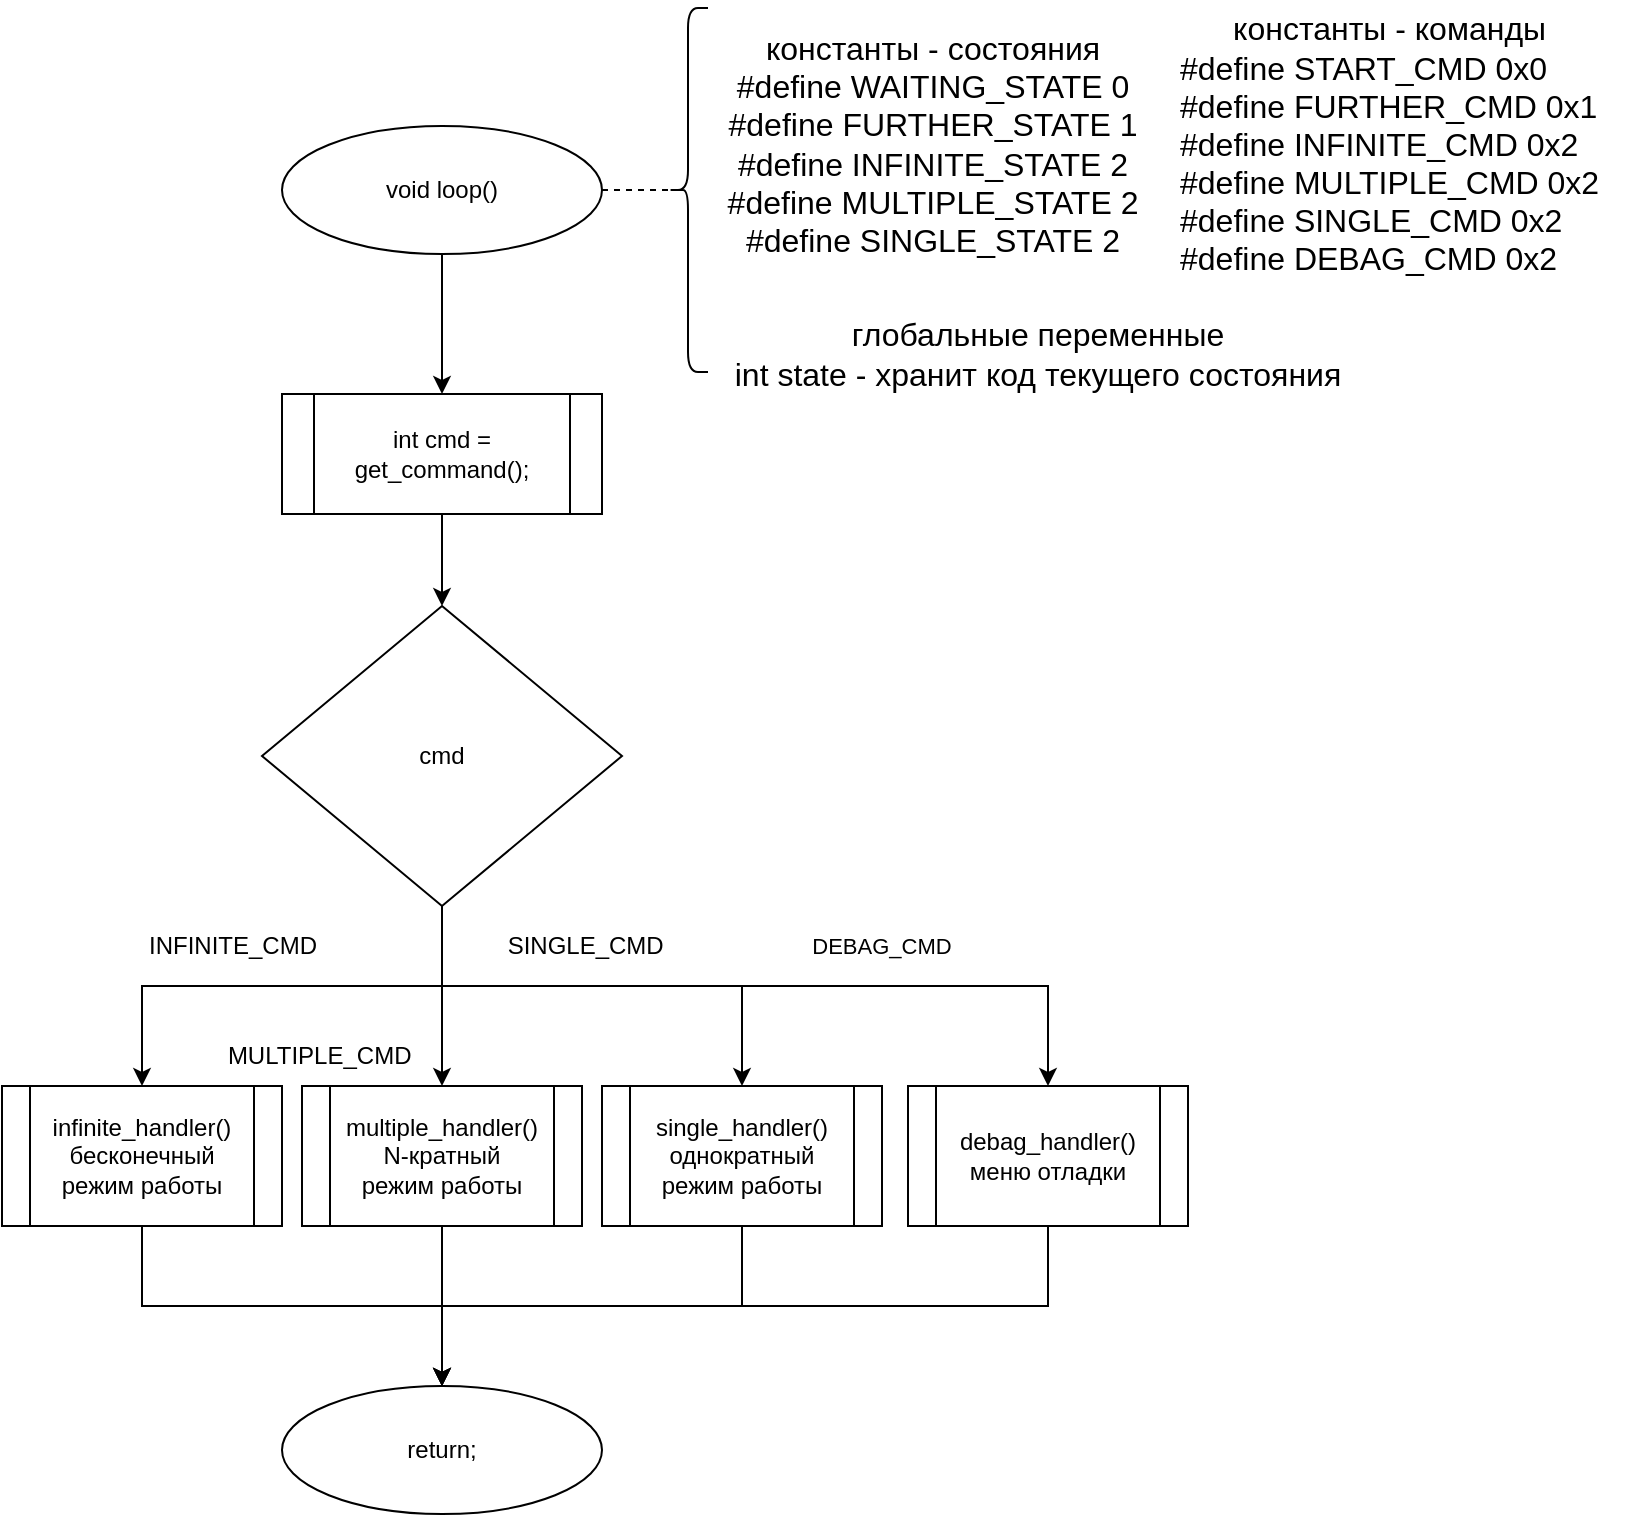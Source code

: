 <mxfile version="20.8.20" type="google" pages="6"><diagram name="Страница 1" id="8isulAajzsgRfhjaXLkQ"><mxGraphModel grid="1" page="1" gridSize="10" guides="1" tooltips="1" connect="1" arrows="1" fold="1" pageScale="1" pageWidth="827" pageHeight="1169" math="0" shadow="0"><root><mxCell id="0"/><mxCell id="1" parent="0"/><mxCell id="QqvCAMQoo5cCbaEA759f-2" style="edgeStyle=orthogonalEdgeStyle;rounded=0;orthogonalLoop=1;jettySize=auto;html=1;entryX=0.5;entryY=0;entryDx=0;entryDy=0;" edge="1" parent="1" source="QqvCAMQoo5cCbaEA759f-5" target="QqvCAMQoo5cCbaEA759f-6"><mxGeometry relative="1" as="geometry"/></mxCell><mxCell id="QqvCAMQoo5cCbaEA759f-3" style="edgeStyle=orthogonalEdgeStyle;rounded=0;orthogonalLoop=1;jettySize=auto;html=1;entryX=0.5;entryY=0;entryDx=0;entryDy=0;" edge="1" parent="1" source="QqvCAMQoo5cCbaEA759f-5" target="QqvCAMQoo5cCbaEA759f-9"><mxGeometry relative="1" as="geometry"><Array as="points"><mxPoint x="1047" y="680"/><mxPoint x="897" y="680"/></Array></mxGeometry></mxCell><mxCell id="QqvCAMQoo5cCbaEA759f-4" style="edgeStyle=orthogonalEdgeStyle;rounded=0;orthogonalLoop=1;jettySize=auto;html=1;" edge="1" parent="1" source="QqvCAMQoo5cCbaEA759f-5" target="QqvCAMQoo5cCbaEA759f-10"><mxGeometry relative="1" as="geometry"><Array as="points"><mxPoint x="1047" y="680"/><mxPoint x="1197" y="680"/></Array></mxGeometry></mxCell><mxCell id="REuqz2lIPL6yPvBJJCjD-1" style="edgeStyle=orthogonalEdgeStyle;rounded=0;orthogonalLoop=1;jettySize=auto;html=1;entryX=0.5;entryY=0;entryDx=0;entryDy=0;" edge="1" parent="1" source="QqvCAMQoo5cCbaEA759f-5" target="OtmqtYGwoYrecaecdory-1"><mxGeometry relative="1" as="geometry"><Array as="points"><mxPoint x="1047" y="680"/><mxPoint x="1350" y="680"/></Array></mxGeometry></mxCell><mxCell id="REuqz2lIPL6yPvBJJCjD-2" value="DEBAG_CMD&amp;nbsp;" style="edgeLabel;html=1;align=center;verticalAlign=middle;resizable=0;points=[];" connectable="0" vertex="1" parent="REuqz2lIPL6yPvBJJCjD-1"><mxGeometry x="0.325" y="2" relative="1" as="geometry"><mxPoint y="-18" as="offset"/></mxGeometry></mxCell><mxCell id="QqvCAMQoo5cCbaEA759f-5" value="cmd" style="rhombus;whiteSpace=wrap;html=1;" vertex="1" parent="1"><mxGeometry x="957" y="490" width="180" height="150" as="geometry"/></mxCell><mxCell id="ET4OYMA-4YTeKB9IpHL_-2" style="edgeStyle=orthogonalEdgeStyle;rounded=0;orthogonalLoop=1;jettySize=auto;html=1;fontSize=12;" edge="1" parent="1" source="QqvCAMQoo5cCbaEA759f-6" target="ET4OYMA-4YTeKB9IpHL_-1"><mxGeometry relative="1" as="geometry"/></mxCell><mxCell id="QqvCAMQoo5cCbaEA759f-6" value="multiple_handler()&lt;br&gt;N-кратный &lt;br&gt;режим работы" style="shape=process;whiteSpace=wrap;html=1;backgroundOutline=1;" vertex="1" parent="1"><mxGeometry x="977" y="730" width="140" height="70" as="geometry"/></mxCell><mxCell id="QqvCAMQoo5cCbaEA759f-7" style="edgeStyle=orthogonalEdgeStyle;rounded=0;orthogonalLoop=1;jettySize=auto;html=1;" edge="1" parent="1" source="QqvCAMQoo5cCbaEA759f-8" target="QqvCAMQoo5cCbaEA759f-5"><mxGeometry relative="1" as="geometry"/></mxCell><mxCell id="QqvCAMQoo5cCbaEA759f-8" value="int cmd = get_command();" style="shape=process;whiteSpace=wrap;html=1;backgroundOutline=1;" vertex="1" parent="1"><mxGeometry x="967" y="384" width="160" height="60" as="geometry"/></mxCell><mxCell id="ET4OYMA-4YTeKB9IpHL_-3" style="edgeStyle=orthogonalEdgeStyle;rounded=0;orthogonalLoop=1;jettySize=auto;html=1;fontSize=12;" edge="1" parent="1" source="QqvCAMQoo5cCbaEA759f-9" target="ET4OYMA-4YTeKB9IpHL_-1"><mxGeometry relative="1" as="geometry"/></mxCell><mxCell id="QqvCAMQoo5cCbaEA759f-9" value="infinite_handler()&lt;br&gt;бесконечный режим работы" style="shape=process;whiteSpace=wrap;html=1;backgroundOutline=1;" vertex="1" parent="1"><mxGeometry x="827" y="730" width="140" height="70" as="geometry"/></mxCell><mxCell id="ET4OYMA-4YTeKB9IpHL_-4" style="edgeStyle=orthogonalEdgeStyle;rounded=0;orthogonalLoop=1;jettySize=auto;html=1;fontSize=12;" edge="1" parent="1" source="QqvCAMQoo5cCbaEA759f-10" target="ET4OYMA-4YTeKB9IpHL_-1"><mxGeometry relative="1" as="geometry"/></mxCell><mxCell id="QqvCAMQoo5cCbaEA759f-10" value="single_handler()&lt;br&gt;однократный режим работы" style="shape=process;whiteSpace=wrap;html=1;backgroundOutline=1;" vertex="1" parent="1"><mxGeometry x="1127" y="730" width="140" height="70" as="geometry"/></mxCell><mxCell id="QqvCAMQoo5cCbaEA759f-11" value="MULTIPLE_CMD&amp;nbsp;" style="text;html=1;align=center;verticalAlign=middle;resizable=0;points=[];autosize=1;strokeColor=none;fillColor=none;" vertex="1" parent="1"><mxGeometry x="927" y="700" width="120" height="30" as="geometry"/></mxCell><mxCell id="QqvCAMQoo5cCbaEA759f-12" value="INFINITE_CMD" style="text;html=1;align=center;verticalAlign=middle;resizable=0;points=[];autosize=1;strokeColor=none;fillColor=none;" vertex="1" parent="1"><mxGeometry x="887" y="645" width="110" height="30" as="geometry"/></mxCell><mxCell id="QqvCAMQoo5cCbaEA759f-13" value="SINGLE_CMD&amp;nbsp;" style="text;html=1;align=center;verticalAlign=middle;resizable=0;points=[];autosize=1;strokeColor=none;fillColor=none;" vertex="1" parent="1"><mxGeometry x="1070" y="645" width="100" height="30" as="geometry"/></mxCell><mxCell id="QqvCAMQoo5cCbaEA759f-14" value="void loop()" style="ellipse;whiteSpace=wrap;html=1;" vertex="1" parent="1"><mxGeometry x="967" y="250" width="160" height="64" as="geometry"/></mxCell><mxCell id="QqvCAMQoo5cCbaEA759f-17" style="edgeStyle=orthogonalEdgeStyle;rounded=0;orthogonalLoop=1;jettySize=auto;html=1;exitX=0.5;exitY=1;exitDx=0;exitDy=0;" edge="1" parent="1" source="QqvCAMQoo5cCbaEA759f-14" target="QqvCAMQoo5cCbaEA759f-8"><mxGeometry relative="1" as="geometry"><mxPoint x="1047" y="310" as="sourcePoint"/></mxGeometry></mxCell><mxCell id="7ThlqpJuWmxTkoDu000B-1" value="" style="shape=curlyBracket;whiteSpace=wrap;html=1;rounded=1;labelPosition=left;verticalLabelPosition=middle;align=right;verticalAlign=middle;" vertex="1" parent="1"><mxGeometry x="1160" y="191" width="20" height="182" as="geometry"/></mxCell><mxCell id="7ThlqpJuWmxTkoDu000B-3" value="&lt;span style=&quot;font-weight: normal;&quot;&gt;&lt;span style=&quot;background-color: initial;&quot;&gt;константы - состояния&lt;/span&gt;&lt;br&gt;&lt;span style=&quot;background-color: initial;&quot;&gt;#define WAITING_STATE 0&lt;/span&gt;&lt;br&gt;&lt;span style=&quot;background-color: initial;&quot;&gt;#define FURTHER_STATE 1&lt;/span&gt;&lt;/span&gt;&lt;br style=&quot;border-color: var(--border-color); font-weight: 400;&quot;&gt;&lt;span style=&quot;border-color: var(--border-color); font-weight: 400; background-color: initial;&quot;&gt;#define&amp;nbsp;&lt;/span&gt;&lt;span style=&quot;font-weight: 400;&quot;&gt;INFINITE_STATE 2&lt;/span&gt;&lt;br style=&quot;border-color: var(--border-color); font-weight: 400;&quot;&gt;&lt;span style=&quot;font-weight: 400;&quot;&gt;#define&amp;nbsp;MULTIPLE_STATE 2&lt;/span&gt;&lt;br style=&quot;border-color: var(--border-color); font-weight: 400;&quot;&gt;&lt;span style=&quot;font-weight: 400;&quot;&gt;#define SINGLE_STATE 2&lt;/span&gt;" style="text;strokeColor=none;fillColor=none;html=1;fontSize=16;fontStyle=1;verticalAlign=middle;align=center;" vertex="1" parent="1"><mxGeometry x="1177" y="187" width="230" height="144" as="geometry"/></mxCell><mxCell id="7ThlqpJuWmxTkoDu000B-5" value="&lt;div style=&quot;text-align: center;&quot;&gt;&lt;span style=&quot;background-color: initial; font-weight: normal;&quot;&gt;константы - команды&lt;/span&gt;&lt;/div&gt;&lt;span style=&quot;font-weight: normal;&quot;&gt;&lt;span style=&quot;background-color: initial;&quot;&gt;#define START_CMD 0x0&lt;/span&gt;&lt;br&gt;&lt;span style=&quot;background-color: initial;&quot;&gt;#define FURTHER_CMD 0x1&lt;/span&gt;&lt;br&gt;&lt;span style=&quot;background-color: initial;&quot;&gt;#define&amp;nbsp;&lt;/span&gt;INFINITE_CMD 0x2&lt;br&gt;#define&amp;nbsp;MULTIPLE_CMD 0x2&lt;br&gt;#define SINGLE_CMD 0x2&lt;br&gt;#define DEBAG_CMD 0x2&lt;br&gt;&lt;/span&gt;" style="text;strokeColor=none;fillColor=none;html=1;fontSize=16;fontStyle=1;verticalAlign=middle;align=left;" vertex="1" parent="1"><mxGeometry x="1414" y="187" width="230" height="144" as="geometry"/></mxCell><mxCell id="hmzoy4HuMPDBf2YBEjc_-1" value="глобальные переменные&lt;br&gt;int state - хранит код текущего состояния" style="text;html=1;strokeColor=none;fillColor=none;align=center;verticalAlign=middle;whiteSpace=wrap;rounded=0;fontSize=16;" vertex="1" parent="1"><mxGeometry x="1190" y="344" width="310" height="40" as="geometry"/></mxCell><mxCell id="sQMJvMIFPqVoBVV5BKox-1" value="" style="endArrow=none;dashed=1;html=1;rounded=0;fontSize=16;exitX=1;exitY=0.5;exitDx=0;exitDy=0;entryX=0.1;entryY=0.5;entryDx=0;entryDy=0;entryPerimeter=0;" edge="1" parent="1" source="QqvCAMQoo5cCbaEA759f-14" target="7ThlqpJuWmxTkoDu000B-1"><mxGeometry width="50" height="50" relative="1" as="geometry"><mxPoint x="1050" y="150" as="sourcePoint"/><mxPoint x="1100" y="100" as="targetPoint"/></mxGeometry></mxCell><mxCell id="ET4OYMA-4YTeKB9IpHL_-1" value="return;" style="ellipse;whiteSpace=wrap;html=1;" vertex="1" parent="1"><mxGeometry x="967" y="880" width="160" height="64" as="geometry"/></mxCell><mxCell id="REuqz2lIPL6yPvBJJCjD-3" style="edgeStyle=orthogonalEdgeStyle;rounded=0;orthogonalLoop=1;jettySize=auto;html=1;entryX=0.5;entryY=0;entryDx=0;entryDy=0;" edge="1" parent="1" source="OtmqtYGwoYrecaecdory-1" target="ET4OYMA-4YTeKB9IpHL_-1"><mxGeometry relative="1" as="geometry"><Array as="points"><mxPoint x="1350" y="840"/><mxPoint x="1047" y="840"/></Array></mxGeometry></mxCell><mxCell id="OtmqtYGwoYrecaecdory-1" value="debag_handler()&lt;br&gt;меню отладки" style="shape=process;whiteSpace=wrap;html=1;backgroundOutline=1;" vertex="1" parent="1"><mxGeometry x="1280" y="730" width="140" height="70" as="geometry"/></mxCell></root></mxGraphModel></diagram><diagram id="gR7uV4pFUzSYoCNhB4_G" name="Страница 2"><mxGraphModel grid="1" page="1" gridSize="10" guides="1" tooltips="1" connect="1" arrows="1" fold="1" pageScale="1" pageWidth="827" pageHeight="1169" math="0" shadow="0"><root><mxCell id="0"/><mxCell id="1" parent="0"/><mxCell id="f41q4fcxjipS9cmeY9hW-17" style="edgeStyle=orthogonalEdgeStyle;rounded=0;orthogonalLoop=1;jettySize=auto;html=1;entryX=0.5;entryY=0;entryDx=0;entryDy=0;" edge="1" parent="1" source="zswveXUJzHhgfDQZYmHL-4" target="hsTTRpVBsDe6dM2yImfM-1"><mxGeometry relative="1" as="geometry"><mxPoint x="970" y="-780" as="targetPoint"/></mxGeometry></mxCell><mxCell id="zswveXUJzHhgfDQZYmHL-4" value="single_handler()" style="ellipse;whiteSpace=wrap;html=1;fontSize=16;" vertex="1" parent="1"><mxGeometry x="910" y="-886" width="140" height="70" as="geometry"/></mxCell><mxCell id="0p40NkmzGrNLvT4mB2Gi-1" value="return;" style="ellipse;whiteSpace=wrap;html=1;" vertex="1" parent="1"><mxGeometry x="910" y="-670" width="140" height="70" as="geometry"/></mxCell><mxCell id="hsTTRpVBsDe6dM2yImfM-2" style="edgeStyle=orthogonalEdgeStyle;rounded=0;orthogonalLoop=1;jettySize=auto;html=1;entryX=0.5;entryY=0;entryDx=0;entryDy=0;" edge="1" parent="1" source="hsTTRpVBsDe6dM2yImfM-1" target="0p40NkmzGrNLvT4mB2Gi-1"><mxGeometry relative="1" as="geometry"/></mxCell><mxCell id="hsTTRpVBsDe6dM2yImfM-1" value="cycle_generation()&lt;br&gt;цикл" style="shape=process;whiteSpace=wrap;html=1;backgroundOutline=1;" vertex="1" parent="1"><mxGeometry x="910" y="-780" width="140" height="70" as="geometry"/></mxCell></root></mxGraphModel></diagram><diagram id="dqwEvt_32Mmum6q6EXPk" name="Страница 3"><mxGraphModel grid="1" page="1" gridSize="10" guides="1" tooltips="1" connect="1" arrows="1" fold="1" pageScale="1" pageWidth="827" pageHeight="1169" math="0" shadow="0"><root><mxCell id="0"/><mxCell id="1" parent="0"/><mxCell id="l6y_2lPOythpbKC-oO8F-3" value="&lt;font style=&quot;font-size: 13px;&quot;&gt;void&amp;nbsp;infinite_handler(cmd)&lt;br&gt;&lt;/font&gt;" style="ellipse;whiteSpace=wrap;html=1;fontSize=16;" vertex="1" parent="1"><mxGeometry x="1188" y="-850" width="260" height="150" as="geometry"/></mxCell><mxCell id="l6y_2lPOythpbKC-oO8F-19" value="глобальные переменные&lt;br&gt;int count" style="text;html=1;strokeColor=none;fillColor=none;align=center;verticalAlign=middle;whiteSpace=wrap;rounded=0;fontSize=16;" vertex="1" parent="1"><mxGeometry x="1315" y="-960" width="320" height="60" as="geometry"/></mxCell><mxCell id="l6y_2lPOythpbKC-oO8F-22" style="edgeStyle=orthogonalEdgeStyle;rounded=0;orthogonalLoop=1;jettySize=auto;html=1;fontSize=13;exitX=0.5;exitY=1;exitDx=0;exitDy=0;entryX=0.5;entryY=0;entryDx=0;entryDy=0;" edge="1" parent="1" source="l6y_2lPOythpbKC-oO8F-3" target="l6y_2lPOythpbKC-oO8F-23"><mxGeometry relative="1" as="geometry"><mxPoint x="1228.63" y="-738" as="sourcePoint"/><Array as="points"/><mxPoint x="1318" y="-660" as="targetPoint"/></mxGeometry></mxCell><mxCell id="l6y_2lPOythpbKC-oO8F-30" style="edgeStyle=orthogonalEdgeStyle;rounded=0;orthogonalLoop=1;jettySize=auto;html=1;fontSize=13;entryX=1;entryY=0.5;entryDx=0;entryDy=0;" edge="1" parent="1" source="l6y_2lPOythpbKC-oO8F-23" target="5NijlJIoWSAv_lVvp3mm-13"><mxGeometry relative="1" as="geometry"><mxPoint x="1515" y="-340" as="targetPoint"/><Array as="points"><mxPoint x="1565" y="-540"/><mxPoint x="1565" y="-310"/></Array></mxGeometry></mxCell><mxCell id="5NijlJIoWSAv_lVvp3mm-19" value="&lt;font style=&quot;font-size: 14px;&quot;&gt;TRUE&lt;/font&gt;" style="edgeLabel;html=1;align=center;verticalAlign=middle;resizable=0;points=[];fontSize=10;" connectable="0" vertex="1" parent="l6y_2lPOythpbKC-oO8F-30"><mxGeometry x="-0.854" y="-1" relative="1" as="geometry"><mxPoint x="18" y="-11" as="offset"/></mxGeometry></mxCell><mxCell id="5NijlJIoWSAv_lVvp3mm-21" style="edgeStyle=orthogonalEdgeStyle;rounded=0;orthogonalLoop=1;jettySize=auto;html=1;entryX=0.5;entryY=0;entryDx=0;entryDy=0;fontSize=14;" edge="1" parent="1" source="l6y_2lPOythpbKC-oO8F-23"><mxGeometry relative="1" as="geometry"><mxPoint x="1130" y="-500" as="targetPoint"/><Array as="points"><mxPoint x="1130" y="-540"/></Array></mxGeometry></mxCell><mxCell id="l6y_2lPOythpbKC-oO8F-23" value="cmd == STOP_COMMAND" style="rhombus;whiteSpace=wrap;html=1;fontSize=13;" vertex="1" parent="1"><mxGeometry x="1218" y="-580" width="200" height="80" as="geometry"/></mxCell><mxCell id="5NijlJIoWSAv_lVvp3mm-2" value="cycle();" style="shape=process;whiteSpace=wrap;html=1;backgroundOutline=1;" vertex="1" parent="1"><mxGeometry x="1068" y="-500" width="120" height="60" as="geometry"/></mxCell><mxCell id="5NijlJIoWSAv_lVvp3mm-4" value="&lt;span style=&quot;color: rgb(0, 0, 0); font-family: Helvetica; font-size: 12px; font-style: normal; font-variant-ligatures: normal; font-variant-caps: normal; font-weight: 400; letter-spacing: normal; orphans: 2; text-align: center; text-indent: 0px; text-transform: none; widows: 2; word-spacing: 0px; -webkit-text-stroke-width: 0px; background-color: rgb(251, 251, 251); text-decoration-thickness: initial; text-decoration-style: initial; text-decoration-color: initial; float: none; display: inline !important;&quot;&gt;STOP_COMMAND&amp;nbsp;&lt;/span&gt;" style="text;whiteSpace=wrap;html=1;" vertex="1" parent="1"><mxGeometry x="1385" y="-1020" width="180" height="40" as="geometry"/></mxCell><mxCell id="5NijlJIoWSAv_lVvp3mm-7" value="return;" style="ellipse;whiteSpace=wrap;html=1;" vertex="1" parent="1"><mxGeometry x="1230.5" y="-100" width="120" height="60" as="geometry"/></mxCell><mxCell id="5NijlJIoWSAv_lVvp3mm-9" style="edgeStyle=orthogonalEdgeStyle;rounded=0;orthogonalLoop=1;jettySize=auto;html=1;entryX=0;entryY=0.5;entryDx=0;entryDy=0;exitX=0.5;exitY=1;exitDx=0;exitDy=0;" edge="1" parent="1" source="5NijlJIoWSAv_lVvp3mm-2" target="5NijlJIoWSAv_lVvp3mm-13"><mxGeometry relative="1" as="geometry"><mxPoint x="799" y="-408.0" as="sourcePoint"/><mxPoint x="900" y="-390" as="targetPoint"/><Array as="points"><mxPoint x="1128" y="-310"/></Array></mxGeometry></mxCell><mxCell id="5NijlJIoWSAv_lVvp3mm-24" style="edgeStyle=orthogonalEdgeStyle;rounded=0;orthogonalLoop=1;jettySize=auto;html=1;fontSize=14;" edge="1" parent="1" source="5NijlJIoWSAv_lVvp3mm-13" target="5NijlJIoWSAv_lVvp3mm-15"><mxGeometry relative="1" as="geometry"/></mxCell><mxCell id="5NijlJIoWSAv_lVvp3mm-13" value="state =&amp;nbsp;WAITING_STATE" style="rounded=0;whiteSpace=wrap;html=1;" vertex="1" parent="1"><mxGeometry x="1203" y="-340" width="175" height="60" as="geometry"/></mxCell><mxCell id="5NijlJIoWSAv_lVvp3mm-25" style="edgeStyle=orthogonalEdgeStyle;rounded=0;orthogonalLoop=1;jettySize=auto;html=1;fontSize=14;" edge="1" parent="1" source="5NijlJIoWSAv_lVvp3mm-15" target="5NijlJIoWSAv_lVvp3mm-7"><mxGeometry relative="1" as="geometry"/></mxCell><mxCell id="5NijlJIoWSAv_lVvp3mm-15" value="start();" style="shape=process;whiteSpace=wrap;html=1;backgroundOutline=1;" vertex="1" parent="1"><mxGeometry x="1230.5" y="-220" width="120" height="60" as="geometry"/></mxCell><mxCell id="5NijlJIoWSAv_lVvp3mm-23" value="WAITING_STATE" style="text;html=1;align=center;verticalAlign=middle;resizable=0;points=[];autosize=1;strokeColor=none;fillColor=none;fontSize=14;" vertex="1" parent="1"><mxGeometry x="1375" y="-990" width="130" height="30" as="geometry"/></mxCell></root></mxGraphModel></diagram><diagram id="YvLD4aHcLFjdkta_-riz" name="Страница 4"><mxGraphModel grid="1" page="1" gridSize="10" guides="1" tooltips="1" connect="1" arrows="1" fold="1" pageScale="1" pageWidth="827" pageHeight="1169" math="0" shadow="0"><root><mxCell id="0"/><mxCell id="1" parent="0"/><mxCell id="bqzeMA2KPA7fXFjIzLZg-1" value="&lt;font style=&quot;font-size: 13px;&quot;&gt;void multiple_handler(int&amp;nbsp;cmd, int count)&lt;br&gt;&lt;/font&gt;" style="ellipse;whiteSpace=wrap;html=1;fontSize=16;" vertex="1" parent="1"><mxGeometry x="1188" y="-850" width="260" height="150" as="geometry"/></mxCell><mxCell id="bqzeMA2KPA7fXFjIzLZg-3" style="edgeStyle=orthogonalEdgeStyle;rounded=0;orthogonalLoop=1;jettySize=auto;html=1;fontSize=13;exitX=0.5;exitY=1;exitDx=0;exitDy=0;entryX=0.5;entryY=0;entryDx=0;entryDy=0;" edge="1" parent="1" source="bqzeMA2KPA7fXFjIzLZg-1" target="bqzeMA2KPA7fXFjIzLZg-10"><mxGeometry relative="1" as="geometry"><mxPoint x="1228.63" y="-738" as="sourcePoint"/><Array as="points"/><mxPoint x="1318" y="-660" as="targetPoint"/></mxGeometry></mxCell><mxCell id="bqzeMA2KPA7fXFjIzLZg-4" style="edgeStyle=orthogonalEdgeStyle;rounded=0;orthogonalLoop=1;jettySize=auto;html=1;fontSize=13;entryX=1;entryY=0.5;entryDx=0;entryDy=0;" edge="1" parent="1" source="bqzeMA2KPA7fXFjIzLZg-7" target="bqzeMA2KPA7fXFjIzLZg-16"><mxGeometry relative="1" as="geometry"><mxPoint x="1515" y="-340" as="targetPoint"/><Array as="points"><mxPoint x="1565" y="-540"/><mxPoint x="1565" y="-310"/></Array></mxGeometry></mxCell><mxCell id="bqzeMA2KPA7fXFjIzLZg-5" value="&lt;font style=&quot;font-size: 14px;&quot;&gt;TRUE&lt;/font&gt;" style="edgeLabel;html=1;align=center;verticalAlign=middle;resizable=0;points=[];fontSize=10;" connectable="0" vertex="1" parent="bqzeMA2KPA7fXFjIzLZg-4"><mxGeometry x="-0.854" y="-1" relative="1" as="geometry"><mxPoint x="18" y="-11" as="offset"/></mxGeometry></mxCell><mxCell id="bqzeMA2KPA7fXFjIzLZg-6" style="edgeStyle=orthogonalEdgeStyle;rounded=0;orthogonalLoop=1;jettySize=auto;html=1;entryX=0.5;entryY=0;entryDx=0;entryDy=0;fontSize=14;" edge="1" parent="1" source="bqzeMA2KPA7fXFjIzLZg-7" target="bqzeMA2KPA7fXFjIzLZg-22"><mxGeometry relative="1" as="geometry"><Array as="points"><mxPoint x="1130" y="-540"/></Array></mxGeometry></mxCell><mxCell id="8g95OUGXVD5P5zUWraui-4" value="FALSE" style="edgeLabel;html=1;align=center;verticalAlign=middle;resizable=0;points=[];fontSize=14;" connectable="0" vertex="1" parent="bqzeMA2KPA7fXFjIzLZg-6"><mxGeometry x="-0.482" relative="1" as="geometry"><mxPoint x="-13" y="-10" as="offset"/></mxGeometry></mxCell><mxCell id="bqzeMA2KPA7fXFjIzLZg-7" value="cmd == STOP_COMMAND" style="rhombus;whiteSpace=wrap;html=1;fontSize=13;" vertex="1" parent="1"><mxGeometry x="1218" y="-584" width="200" height="80" as="geometry"/></mxCell><mxCell id="bqzeMA2KPA7fXFjIzLZg-8" value="cycle();" style="shape=process;whiteSpace=wrap;html=1;backgroundOutline=1;" vertex="1" parent="1"><mxGeometry x="840" y="-490" width="120" height="60" as="geometry"/></mxCell><mxCell id="bqzeMA2KPA7fXFjIzLZg-9" style="edgeStyle=orthogonalEdgeStyle;rounded=0;orthogonalLoop=1;jettySize=auto;html=1;entryX=0.5;entryY=0;entryDx=0;entryDy=0;fontSize=10;" edge="1" parent="1" source="bqzeMA2KPA7fXFjIzLZg-10" target="bqzeMA2KPA7fXFjIzLZg-7"><mxGeometry relative="1" as="geometry"/></mxCell><mxCell id="bqzeMA2KPA7fXFjIzLZg-10" value="int&amp;nbsp;scor" style="rounded=0;whiteSpace=wrap;html=1;fontSize=10;" vertex="1" parent="1"><mxGeometry x="1258" y="-660" width="120" height="40" as="geometry"/></mxCell><mxCell id="bqzeMA2KPA7fXFjIzLZg-11" value="&lt;span style=&quot;color: rgb(0, 0, 0); font-family: Helvetica; font-size: 12px; font-style: normal; font-variant-ligatures: normal; font-variant-caps: normal; font-weight: 400; letter-spacing: normal; orphans: 2; text-align: center; text-indent: 0px; text-transform: none; widows: 2; word-spacing: 0px; -webkit-text-stroke-width: 0px; background-color: rgb(251, 251, 251); text-decoration-thickness: initial; text-decoration-style: initial; text-decoration-color: initial; float: none; display: inline !important;&quot;&gt;STOP_COMMAND&amp;nbsp;&lt;/span&gt;" style="text;whiteSpace=wrap;html=1;" vertex="1" parent="1"><mxGeometry x="1385" y="-1020" width="180" height="40" as="geometry"/></mxCell><mxCell id="bqzeMA2KPA7fXFjIzLZg-12" style="edgeStyle=orthogonalEdgeStyle;rounded=0;orthogonalLoop=1;jettySize=auto;html=1;entryX=1;entryY=0.5;entryDx=0;entryDy=0;exitX=0;exitY=0.5;exitDx=0;exitDy=0;" edge="1" parent="1" target="bqzeMA2KPA7fXFjIzLZg-8"><mxGeometry relative="1" as="geometry"><mxPoint x="1039" y="-460" as="sourcePoint"/><mxPoint x="859" y="-438.0" as="targetPoint"/></mxGeometry></mxCell><mxCell id="8g95OUGXVD5P5zUWraui-6" value="FALSE" style="edgeLabel;html=1;align=center;verticalAlign=middle;resizable=0;points=[];fontSize=14;" connectable="0" vertex="1" parent="bqzeMA2KPA7fXFjIzLZg-12"><mxGeometry x="-0.247" relative="1" as="geometry"><mxPoint x="-9" y="-10" as="offset"/></mxGeometry></mxCell><mxCell id="bqzeMA2KPA7fXFjIzLZg-13" value="return;" style="ellipse;whiteSpace=wrap;html=1;" vertex="1" parent="1"><mxGeometry x="1230.5" y="-100" width="120" height="60" as="geometry"/></mxCell><mxCell id="bqzeMA2KPA7fXFjIzLZg-14" style="edgeStyle=orthogonalEdgeStyle;rounded=0;orthogonalLoop=1;jettySize=auto;html=1;entryX=0.5;entryY=0;entryDx=0;entryDy=0;exitX=0.5;exitY=1;exitDx=0;exitDy=0;" edge="1" parent="1" source="bqzeMA2KPA7fXFjIzLZg-8" target="bqzeMA2KPA7fXFjIzLZg-18"><mxGeometry relative="1" as="geometry"><mxPoint x="799" y="-408.0" as="sourcePoint"/></mxGeometry></mxCell><mxCell id="bqzeMA2KPA7fXFjIzLZg-15" style="edgeStyle=orthogonalEdgeStyle;rounded=0;orthogonalLoop=1;jettySize=auto;html=1;fontSize=14;" edge="1" parent="1" source="bqzeMA2KPA7fXFjIzLZg-16" target="bqzeMA2KPA7fXFjIzLZg-20"><mxGeometry relative="1" as="geometry"/></mxCell><mxCell id="bqzeMA2KPA7fXFjIzLZg-16" value="state =&amp;nbsp;WAITING_STATE" style="rounded=0;whiteSpace=wrap;html=1;" vertex="1" parent="1"><mxGeometry x="1203" y="-340" width="175" height="60" as="geometry"/></mxCell><mxCell id="bqzeMA2KPA7fXFjIzLZg-17" style="edgeStyle=orthogonalEdgeStyle;rounded=0;orthogonalLoop=1;jettySize=auto;html=1;entryX=0;entryY=0.5;entryDx=0;entryDy=0;fontSize=14;" edge="1" parent="1" source="bqzeMA2KPA7fXFjIzLZg-18" target="bqzeMA2KPA7fXFjIzLZg-16"><mxGeometry relative="1" as="geometry"><Array as="points"><mxPoint x="900" y="-310"/></Array></mxGeometry></mxCell><mxCell id="bqzeMA2KPA7fXFjIzLZg-18" value="scor += 1;" style="rounded=0;whiteSpace=wrap;html=1;" vertex="1" parent="1"><mxGeometry x="840" y="-390" width="120" height="60" as="geometry"/></mxCell><mxCell id="bqzeMA2KPA7fXFjIzLZg-19" style="edgeStyle=orthogonalEdgeStyle;rounded=0;orthogonalLoop=1;jettySize=auto;html=1;fontSize=14;" edge="1" parent="1" source="bqzeMA2KPA7fXFjIzLZg-20" target="bqzeMA2KPA7fXFjIzLZg-13"><mxGeometry relative="1" as="geometry"/></mxCell><mxCell id="bqzeMA2KPA7fXFjIzLZg-20" value="start();" style="shape=process;whiteSpace=wrap;html=1;backgroundOutline=1;" vertex="1" parent="1"><mxGeometry x="1230.5" y="-220" width="120" height="60" as="geometry"/></mxCell><mxCell id="bqzeMA2KPA7fXFjIzLZg-21" style="edgeStyle=orthogonalEdgeStyle;rounded=0;orthogonalLoop=1;jettySize=auto;html=1;fontSize=14;" edge="1" parent="1" source="bqzeMA2KPA7fXFjIzLZg-22"><mxGeometry relative="1" as="geometry"><mxPoint x="1285" y="-340" as="targetPoint"/></mxGeometry></mxCell><mxCell id="bqzeMA2KPA7fXFjIzLZg-22" value="scor &amp;gt;= count" style="rhombus;whiteSpace=wrap;html=1;fontSize=13;" vertex="1" parent="1"><mxGeometry x="1030" y="-500" width="200" height="80" as="geometry"/></mxCell><mxCell id="bqzeMA2KPA7fXFjIzLZg-23" value="WAITING_STATE" style="text;html=1;align=center;verticalAlign=middle;resizable=0;points=[];autosize=1;strokeColor=none;fillColor=none;fontSize=14;" vertex="1" parent="1"><mxGeometry x="1375" y="-990" width="130" height="30" as="geometry"/></mxCell><mxCell id="8g95OUGXVD5P5zUWraui-1" value="&lt;font style=&quot;font-size: 14px;&quot;&gt;TRUE&lt;/font&gt;" style="edgeLabel;html=1;align=center;verticalAlign=middle;resizable=0;points=[];fontSize=10;" connectable="0" vertex="1" parent="1"><mxGeometry x="1258.003" y="-470" as="geometry"/></mxCell></root></mxGraphModel></diagram><diagram id="Mh5HIJnhtzmyy_BZK15G" name="Страница 5"><mxGraphModel grid="1" page="1" gridSize="10" guides="1" tooltips="1" connect="1" arrows="1" fold="1" pageScale="1" pageWidth="827" pageHeight="1169" math="0" shadow="0"><root><mxCell id="0"/><mxCell id="1" parent="0"/><mxCell id="PVUnKywjik9zCkCM1H7v-1" style="edgeStyle=orthogonalEdgeStyle;rounded=0;orthogonalLoop=1;jettySize=auto;html=1;" edge="1" parent="1" target="PVUnKywjik9zCkCM1H7v-3"><mxGeometry relative="1" as="geometry"><mxPoint x="1000" y="-1096" as="sourcePoint"/></mxGeometry></mxCell><mxCell id="PVUnKywjik9zCkCM1H7v-2" style="edgeStyle=orthogonalEdgeStyle;rounded=0;orthogonalLoop=1;jettySize=auto;html=1;entryX=0.5;entryY=0;entryDx=0;entryDy=0;" edge="1" parent="1" source="PVUnKywjik9zCkCM1H7v-3"><mxGeometry relative="1" as="geometry"><mxPoint x="1000" y="-990" as="targetPoint"/></mxGeometry></mxCell><mxCell id="PVUnKywjik9zCkCM1H7v-3" value="start_dram()&lt;br&gt;барабан перемешивает кости" style="shape=process;whiteSpace=wrap;html=1;backgroundOutline=1;fontSize=12;" vertex="1" parent="1"><mxGeometry x="880" y="-1060" width="240" height="50" as="geometry"/></mxCell><mxCell id="PVUnKywjik9zCkCM1H7v-4" style="edgeStyle=orthogonalEdgeStyle;rounded=0;orthogonalLoop=1;jettySize=auto;html=1;entryX=0.5;entryY=0;entryDx=0;entryDy=0;" edge="1" parent="1" source="PVUnKywjik9zCkCM1H7v-5" target="ccvpeR8y0DIvbLpT882B-2"><mxGeometry relative="1" as="geometry"><mxPoint x="1000" y="-840" as="targetPoint"/></mxGeometry></mxCell><mxCell id="PVUnKywjik9zCkCM1H7v-5" value="unload_dram()&lt;br&gt;выгружает кубики из барабана" style="shape=process;whiteSpace=wrap;html=1;backgroundOutline=1;fontSize=12;" vertex="1" parent="1"><mxGeometry x="880" y="-924" width="240" height="50" as="geometry"/></mxCell><mxCell id="PVUnKywjik9zCkCM1H7v-6" style="edgeStyle=orthogonalEdgeStyle;rounded=0;orthogonalLoop=1;jettySize=auto;html=1;entryX=0.5;entryY=0;entryDx=0;entryDy=0;" edge="1" parent="1" source="PVUnKywjik9zCkCM1H7v-7"><mxGeometry relative="1" as="geometry"><mxPoint x="1000" y="-704" as="targetPoint"/></mxGeometry></mxCell><mxCell id="PVUnKywjik9zCkCM1H7v-7" value="lift_up_cmd()&lt;br&gt;поднимаем кубики наверх в системе подъема" style="shape=process;whiteSpace=wrap;html=1;backgroundOutline=1;fontSize=12;" vertex="1" parent="1"><mxGeometry x="880" y="-774" width="240" height="50" as="geometry"/></mxCell><mxCell id="PVUnKywjik9zCkCM1H7v-8" style="edgeStyle=orthogonalEdgeStyle;rounded=0;orthogonalLoop=1;jettySize=auto;html=1;entryX=0.5;entryY=0;entryDx=0;entryDy=0;" edge="1" parent="1" source="PVUnKywjik9zCkCM1H7v-9" target="n7MlsIzc9MOHQBSADWg_-6"><mxGeometry relative="1" as="geometry"><mxPoint x="1000" y="-490" as="targetPoint"/></mxGeometry></mxCell><mxCell id="PVUnKywjik9zCkCM1H7v-9" value="cv_launch()&lt;br&gt;запускаем механизм компьютерного зрения" style="shape=process;whiteSpace=wrap;html=1;backgroundOutline=1;fontSize=12;" vertex="1" parent="1"><mxGeometry x="880" y="-634" width="240" height="50" as="geometry"/></mxCell><mxCell id="n7MlsIzc9MOHQBSADWg_-8" style="edgeStyle=orthogonalEdgeStyle;rounded=0;orthogonalLoop=1;jettySize=auto;html=1;fontSize=13;" edge="1" parent="1" source="PVUnKywjik9zCkCM1H7v-11" target="ccvpeR8y0DIvbLpT882B-5"><mxGeometry relative="1" as="geometry"/></mxCell><mxCell id="PVUnKywjik9zCkCM1H7v-11" value="cant()&lt;br&gt;&lt;font style=&quot;font-size: 10px;&quot;&gt;сброс кубиков в барабан и возвращение механизма в изначальное положение&lt;/font&gt;" style="shape=process;whiteSpace=wrap;html=1;backgroundOutline=1;fontSize=12;" vertex="1" parent="1"><mxGeometry x="880" y="-350" width="240" height="50" as="geometry"/></mxCell><mxCell id="PVUnKywjik9zCkCM1H7v-12" value="return;" style="ellipse;whiteSpace=wrap;html=1;" vertex="1" parent="1"><mxGeometry x="940" y="-64" width="120" height="64" as="geometry"/></mxCell><mxCell id="PVUnKywjik9zCkCM1H7v-17" style="edgeStyle=orthogonalEdgeStyle;rounded=0;orthogonalLoop=1;jettySize=auto;html=1;entryX=0.5;entryY=0;entryDx=0;entryDy=0;" edge="1" parent="1" target="PVUnKywjik9zCkCM1H7v-9"><mxGeometry relative="1" as="geometry"><mxPoint x="1000" y="-654" as="sourcePoint"/></mxGeometry></mxCell><mxCell id="PVUnKywjik9zCkCM1H7v-19" style="edgeStyle=orthogonalEdgeStyle;rounded=0;orthogonalLoop=1;jettySize=auto;html=1;exitX=0.5;exitY=1;exitDx=0;exitDy=0;" edge="1" parent="1" source="ccvpeR8y0DIvbLpT882B-2" target="PVUnKywjik9zCkCM1H7v-7"><mxGeometry relative="1" as="geometry"><mxPoint x="1000" y="-794" as="sourcePoint"/></mxGeometry></mxCell><mxCell id="PVUnKywjik9zCkCM1H7v-23" value="void cycle_generation()" style="ellipse;whiteSpace=wrap;html=1;" vertex="1" parent="1"><mxGeometry x="940" y="-1160" width="120" height="64" as="geometry"/></mxCell><mxCell id="3diWZHbUxIEUUu4SEhTg-1" value="" style="shape=curlyBracket;whiteSpace=wrap;html=1;rounded=1;labelPosition=left;verticalLabelPosition=middle;align=right;verticalAlign=middle;" vertex="1" parent="1"><mxGeometry x="1160" y="-1150" width="20" height="214" as="geometry"/></mxCell><mxCell id="3diWZHbUxIEUUu4SEhTg-2" value="&lt;div style=&quot;text-align: center;&quot;&gt;&lt;span style=&quot;background-color: initial; font-weight: normal;&quot;&gt;константы - состояния&lt;/span&gt;&lt;/div&gt;&lt;div style=&quot;&quot;&gt;&lt;span style=&quot;background-color: initial; font-weight: normal;&quot;&gt;#define WAITING_DRAM 0&lt;/span&gt;&lt;/div&gt;&lt;div style=&quot;&quot;&gt;&lt;/div&gt;&lt;span style=&quot;font-weight: normal;&quot;&gt;&lt;span style=&quot;background-color: initial;&quot;&gt;#define WAITING_FALLING_STATE 1&lt;br&gt;&lt;/span&gt;#define WAITITNG_LIFT_UP_STATE 2&lt;br&gt;&lt;span style=&quot;background-color: initial;&quot;&gt;#define WAITING_CV_LAUNCH_STATE 3&lt;br&gt;#define WAITING_CANT_STATE 4&lt;br&gt;#define COUNT_STATE 5&lt;br&gt;#define WAITING_LIFT_DOWN 6&lt;br&gt;&lt;/span&gt;&lt;/span&gt;" style="text;strokeColor=none;fillColor=none;html=1;fontSize=16;fontStyle=1;verticalAlign=middle;align=left;" vertex="1" parent="1"><mxGeometry x="1190" y="-1150" width="324" height="144" as="geometry"/></mxCell><mxCell id="3diWZHbUxIEUUu4SEhTg-4" value="глобальные переменные&lt;br&gt;&lt;div style=&quot;&quot;&gt;&lt;span style=&quot;background-color: initial;&quot;&gt;int state_ch&lt;/span&gt;&lt;/div&gt;&lt;div style=&quot;&quot;&gt;&lt;span style=&quot;background-color: initial;&quot;&gt;int count&lt;/span&gt;&lt;/div&gt;" style="text;html=1;strokeColor=none;fillColor=none;align=left;verticalAlign=middle;whiteSpace=wrap;rounded=0;fontSize=16;" vertex="1" parent="1"><mxGeometry x="1190" y="-991" width="280" height="60" as="geometry"/></mxCell><mxCell id="ccvpeR8y0DIvbLpT882B-2" value="delay(WAITING_FALLING_STATE)&lt;br&gt;ждем как кости падают в башне" style="rounded=0;whiteSpace=wrap;html=1;fontSize=13;" vertex="1" parent="1"><mxGeometry x="880" y="-854" width="240" height="50" as="geometry"/></mxCell><mxCell id="ccvpeR8y0DIvbLpT882B-3" value="delay(WAITITNG_LIFT_UP_STATE)&lt;br&gt;ждем когда кубики поднимутся" style="rounded=0;whiteSpace=wrap;html=1;fontSize=13;" vertex="1" parent="1"><mxGeometry x="880" y="-704" width="240" height="50" as="geometry"/></mxCell><mxCell id="ccvpeR8y0DIvbLpT882B-4" value="delay(WAITING_CV_LAUNCH_STATE)&lt;br&gt;ждем когда отработает механизм компьютерного зрения" style="rounded=0;whiteSpace=wrap;html=1;fontSize=13;" vertex="1" parent="1"><mxGeometry x="880" y="-560" width="240" height="50" as="geometry"/></mxCell><mxCell id="5iPdXWp7n-34AP1wJaZU-2" style="edgeStyle=orthogonalEdgeStyle;rounded=0;orthogonalLoop=1;jettySize=auto;html=1;entryX=0.5;entryY=0;entryDx=0;entryDy=0;fontSize=13;" edge="1" parent="1" source="ccvpeR8y0DIvbLpT882B-5" target="5iPdXWp7n-34AP1wJaZU-1"><mxGeometry relative="1" as="geometry"/></mxCell><mxCell id="ccvpeR8y0DIvbLpT882B-5" value="delay(WAITING_CANT_STATE)&lt;br&gt;ждём сброс кубиков в барабан" style="rounded=0;whiteSpace=wrap;html=1;fontSize=13;" vertex="1" parent="1"><mxGeometry x="880" y="-280" width="240" height="50" as="geometry"/></mxCell><mxCell id="5iPdXWp7n-34AP1wJaZU-4" style="edgeStyle=orthogonalEdgeStyle;rounded=0;orthogonalLoop=1;jettySize=auto;html=1;entryX=0.5;entryY=0;entryDx=0;entryDy=0;fontSize=13;" edge="1" parent="1" source="5iPdXWp7n-34AP1wJaZU-1" target="5iPdXWp7n-34AP1wJaZU-3"><mxGeometry relative="1" as="geometry"/></mxCell><mxCell id="5iPdXWp7n-34AP1wJaZU-1" value="lift_dawn()&lt;br&gt;начинаем опуск лифта" style="shape=process;whiteSpace=wrap;html=1;backgroundOutline=1;fontSize=12;" vertex="1" parent="1"><mxGeometry x="880" y="-210" width="240" height="50" as="geometry"/></mxCell><mxCell id="5iPdXWp7n-34AP1wJaZU-5" style="edgeStyle=orthogonalEdgeStyle;rounded=0;orthogonalLoop=1;jettySize=auto;html=1;entryX=0.5;entryY=0;entryDx=0;entryDy=0;fontSize=13;" edge="1" parent="1" source="5iPdXWp7n-34AP1wJaZU-3" target="PVUnKywjik9zCkCM1H7v-12"><mxGeometry relative="1" as="geometry"/></mxCell><mxCell id="5iPdXWp7n-34AP1wJaZU-3" value="delay(WAITING_LIFT_DOWN&amp;nbsp;)&lt;br&gt;ждём время на спуск лифт" style="rounded=0;whiteSpace=wrap;html=1;fontSize=13;" vertex="1" parent="1"><mxGeometry x="880" y="-130" width="240" height="50" as="geometry"/></mxCell><mxCell id="n7MlsIzc9MOHQBSADWg_-5" style="edgeStyle=orthogonalEdgeStyle;rounded=0;orthogonalLoop=1;jettySize=auto;html=1;fontSize=13;" edge="1" parent="1" source="n7MlsIzc9MOHQBSADWg_-1" target="PVUnKywjik9zCkCM1H7v-5"><mxGeometry relative="1" as="geometry"/></mxCell><mxCell id="n7MlsIzc9MOHQBSADWg_-1" value="stop_dram()&lt;br&gt;остановка барабана" style="shape=process;whiteSpace=wrap;html=1;backgroundOutline=1;fontSize=12;" vertex="1" parent="1"><mxGeometry x="880" y="-994" width="240" height="50" as="geometry"/></mxCell><mxCell id="n7MlsIzc9MOHQBSADWg_-9" style="edgeStyle=orthogonalEdgeStyle;rounded=0;orthogonalLoop=1;jettySize=auto;html=1;entryX=0.5;entryY=0;entryDx=0;entryDy=0;fontSize=13;" edge="1" parent="1" source="n7MlsIzc9MOHQBSADWg_-6" target="n7MlsIzc9MOHQBSADWg_-7"><mxGeometry relative="1" as="geometry"/></mxCell><mxCell id="n7MlsIzc9MOHQBSADWg_-6" value="drum_move();&lt;br&gt;Устанавливаем барабан в позицию для загрузки" style="shape=process;whiteSpace=wrap;html=1;backgroundOutline=1;" vertex="1" parent="1"><mxGeometry x="880" y="-490" width="240" height="50" as="geometry"/></mxCell><mxCell id="n7MlsIzc9MOHQBSADWg_-10" style="edgeStyle=orthogonalEdgeStyle;rounded=0;orthogonalLoop=1;jettySize=auto;html=1;fontSize=13;" edge="1" parent="1" source="n7MlsIzc9MOHQBSADWg_-7" target="PVUnKywjik9zCkCM1H7v-11"><mxGeometry relative="1" as="geometry"/></mxCell><mxCell id="n7MlsIzc9MOHQBSADWg_-7" value="delay(WAITING_DRAM_MOVE)&lt;br&gt;ждем подготовку барабана" style="rounded=0;whiteSpace=wrap;html=1;fontSize=13;" vertex="1" parent="1"><mxGeometry x="880" y="-420" width="240" height="50" as="geometry"/></mxCell></root></mxGraphModel></diagram><diagram id="anwjKRFVR9o1UGJLIcDe" name="Страница 6"><mxGraphModel grid="1" page="1" gridSize="10" guides="1" tooltips="1" connect="1" arrows="1" fold="1" pageScale="1" pageWidth="827" pageHeight="1169" math="0" shadow="0"><root><mxCell id="0"/><mxCell id="1" parent="0"/><mxCell id="tx14hy4B73v2aIoqd9-W-3" style="edgeStyle=orthogonalEdgeStyle;rounded=0;orthogonalLoop=1;jettySize=auto;html=1;entryX=0.5;entryY=0;entryDx=0;entryDy=0;fontSize=13;" edge="1" parent="1" source="ju7Obfsb88P2s1T1pLEu-1" target="tx14hy4B73v2aIoqd9-W-1"><mxGeometry relative="1" as="geometry"/></mxCell><mxCell id="ju7Obfsb88P2s1T1pLEu-1" value="debag_handler()" style="ellipse;whiteSpace=wrap;html=1;fontSize=13;" vertex="1" parent="1"><mxGeometry x="1170" y="120" width="120" height="80" as="geometry"/></mxCell><mxCell id="ju7Obfsb88P2s1T1pLEu-3" value="" style="shape=curlyBracket;whiteSpace=wrap;html=1;rounded=1;labelPosition=left;verticalLabelPosition=middle;align=right;verticalAlign=middle;fontSize=13;" vertex="1" parent="1"><mxGeometry x="1310" y="50" width="20" height="220" as="geometry"/></mxCell><mxCell id="ju7Obfsb88P2s1T1pLEu-4" value="&lt;div style=&quot;border-color: var(--border-color); font-size: 16px; font-weight: 700;&quot;&gt;константы - состояния&lt;/div&gt;&lt;div style=&quot;border-color: var(--border-color); font-size: 16px; font-weight: 700;&quot;&gt;&lt;span style=&quot;border-color: var(--border-color); background-color: initial; font-weight: normal;&quot;&gt;#define EDIT_DRAM_TIME_STATE 0&lt;/span&gt;&lt;/div&gt;&lt;div style=&quot;border-color: var(--border-color); font-size: 16px; font-weight: 700;&quot;&gt;&lt;/div&gt;&lt;span style=&quot;border-color: var(--border-color); font-size: 16px;&quot;&gt;&lt;span style=&quot;border-color: var(--border-color); background-color: initial;&quot;&gt;#define FALLING_STATE 1&lt;br style=&quot;border-color: var(--border-color);&quot;&gt;&lt;/span&gt;#define ROTATE_DRAM_STATE 2&lt;br style=&quot;border-color: var(--border-color);&quot;&gt;&lt;span style=&quot;border-color: var(--border-color); background-color: initial;&quot;&gt;#define LIFT_UP_STATE 3&lt;br style=&quot;border-color: var(--border-color);&quot;&gt;#define LIFT_DAWN_STATE 4&lt;br style=&quot;border-color: var(--border-color);&quot;&gt;#define LIFT_CANT_STATE 5&lt;br&gt;#define START_CV_STATE&lt;br&gt;&lt;/span&gt;&lt;/span&gt;" style="text;html=1;strokeColor=none;fillColor=none;align=left;verticalAlign=middle;whiteSpace=wrap;rounded=0;fontSize=13;" vertex="1" parent="1"><mxGeometry x="1360" y="75" width="280" height="170" as="geometry"/></mxCell><mxCell id="4qD8rVxDFhKsZKUB1l_R-2" style="edgeStyle=orthogonalEdgeStyle;rounded=0;orthogonalLoop=1;jettySize=auto;html=1;fontSize=13;entryX=0.5;entryY=0;entryDx=0;entryDy=0;" edge="1" parent="1" source="tx14hy4B73v2aIoqd9-W-1" target="4qD8rVxDFhKsZKUB1l_R-1"><mxGeometry relative="1" as="geometry"><Array as="points"><mxPoint x="1230" y="380"/><mxPoint x="960" y="380"/></Array></mxGeometry></mxCell><mxCell id="s1OkID9PCWMAiebdEbrA-9" value="EDIT_DRAM_TIME_STATE&amp;nbsp;" style="edgeLabel;html=1;align=center;verticalAlign=middle;resizable=0;points=[];fontSize=13;" connectable="0" vertex="1" parent="4qD8rVxDFhKsZKUB1l_R-2"><mxGeometry x="0.108" y="2" relative="1" as="geometry"><mxPoint x="54" y="-12" as="offset"/></mxGeometry></mxCell><mxCell id="Rp2Y8B_otdm7vpk3HhqX-1" style="edgeStyle=orthogonalEdgeStyle;rounded=0;orthogonalLoop=1;jettySize=auto;html=1;fontSize=13;" edge="1" parent="1" source="tx14hy4B73v2aIoqd9-W-1" target="l5GkppkH5n61MTuBDnxN-2"><mxGeometry relative="1" as="geometry"><Array as="points"><mxPoint x="1230" y="380"/><mxPoint x="1470" y="380"/></Array></mxGeometry></mxCell><mxCell id="s1OkID9PCWMAiebdEbrA-8" value="FALLING_STATE&amp;nbsp;" style="edgeLabel;html=1;align=center;verticalAlign=middle;resizable=0;points=[];fontSize=13;" connectable="0" vertex="1" parent="Rp2Y8B_otdm7vpk3HhqX-1"><mxGeometry x="-0.059" relative="1" as="geometry"><mxPoint x="-41" y="-10" as="offset"/></mxGeometry></mxCell><mxCell id="Rp2Y8B_otdm7vpk3HhqX-2" style="edgeStyle=orthogonalEdgeStyle;rounded=0;orthogonalLoop=1;jettySize=auto;html=1;entryX=1;entryY=0.5;entryDx=0;entryDy=0;fontSize=13;" edge="1" parent="1" source="tx14hy4B73v2aIoqd9-W-1" target="l5GkppkH5n61MTuBDnxN-1"><mxGeometry relative="1" as="geometry"><Array as="points"><mxPoint x="1230" y="580"/></Array></mxGeometry></mxCell><mxCell id="s1OkID9PCWMAiebdEbrA-7" value="ROTATE_DRAM_STATE&amp;nbsp;" style="edgeLabel;html=1;align=center;verticalAlign=middle;resizable=0;points=[];fontSize=13;" connectable="0" vertex="1" parent="Rp2Y8B_otdm7vpk3HhqX-2"><mxGeometry x="0.733" y="-1" relative="1" as="geometry"><mxPoint x="35" y="-9" as="offset"/></mxGeometry></mxCell><mxCell id="xbU-LWK1ndqKe7E_049i-1" style="edgeStyle=orthogonalEdgeStyle;rounded=0;orthogonalLoop=1;jettySize=auto;html=1;entryX=0;entryY=0.5;entryDx=0;entryDy=0;fontSize=13;" edge="1" parent="1" source="tx14hy4B73v2aIoqd9-W-1" target="l5GkppkH5n61MTuBDnxN-3"><mxGeometry relative="1" as="geometry"><Array as="points"><mxPoint x="1230" y="580"/></Array></mxGeometry></mxCell><mxCell id="s1OkID9PCWMAiebdEbrA-5" value="LIFT_DAWN_STATE&amp;nbsp;" style="edgeLabel;html=1;align=center;verticalAlign=middle;resizable=0;points=[];fontSize=13;" connectable="0" vertex="1" parent="xbU-LWK1ndqKe7E_049i-1"><mxGeometry x="0.834" y="-2" relative="1" as="geometry"><mxPoint x="-56" y="-12" as="offset"/></mxGeometry></mxCell><mxCell id="Wvqv-7hFzNUymgNRAlMW-2" style="edgeStyle=orthogonalEdgeStyle;rounded=0;orthogonalLoop=1;jettySize=auto;html=1;entryX=1;entryY=0.5;entryDx=0;entryDy=0;fontSize=13;" edge="1" parent="1" source="tx14hy4B73v2aIoqd9-W-1" target="Wvqv-7hFzNUymgNRAlMW-1"><mxGeometry relative="1" as="geometry"><Array as="points"><mxPoint x="1230" y="700"/></Array></mxGeometry></mxCell><mxCell id="s1OkID9PCWMAiebdEbrA-6" value="LIFT_UP_STATE&amp;nbsp;" style="edgeLabel;html=1;align=center;verticalAlign=middle;resizable=0;points=[];fontSize=13;" connectable="0" vertex="1" parent="Wvqv-7hFzNUymgNRAlMW-2"><mxGeometry x="0.797" y="2" relative="1" as="geometry"><mxPoint x="65" y="-12" as="offset"/></mxGeometry></mxCell><mxCell id="Wvqv-7hFzNUymgNRAlMW-4" style="edgeStyle=orthogonalEdgeStyle;rounded=0;orthogonalLoop=1;jettySize=auto;html=1;entryX=0;entryY=0.5;entryDx=0;entryDy=0;fontSize=13;" edge="1" parent="1" source="tx14hy4B73v2aIoqd9-W-1" target="Wvqv-7hFzNUymgNRAlMW-3"><mxGeometry relative="1" as="geometry"><Array as="points"><mxPoint x="1230" y="700"/></Array></mxGeometry></mxCell><mxCell id="s1OkID9PCWMAiebdEbrA-3" value="LIFT_CANT_STATE&amp;nbsp;" style="edgeLabel;html=1;align=center;verticalAlign=middle;resizable=0;points=[];fontSize=13;" connectable="0" vertex="1" parent="Wvqv-7hFzNUymgNRAlMW-4"><mxGeometry x="0.794" y="-3" relative="1" as="geometry"><mxPoint x="-45" y="-13" as="offset"/></mxGeometry></mxCell><mxCell id="s1OkID9PCWMAiebdEbrA-1" style="edgeStyle=orthogonalEdgeStyle;rounded=0;orthogonalLoop=1;jettySize=auto;html=1;entryX=0.5;entryY=0;entryDx=0;entryDy=0;fontSize=13;" edge="1" parent="1" source="tx14hy4B73v2aIoqd9-W-1" target="Wvqv-7hFzNUymgNRAlMW-5"><mxGeometry relative="1" as="geometry"/></mxCell><mxCell id="s1OkID9PCWMAiebdEbrA-2" value="START_CV_STATE" style="edgeLabel;html=1;align=center;verticalAlign=middle;resizable=0;points=[];fontSize=13;" connectable="0" vertex="1" parent="s1OkID9PCWMAiebdEbrA-1"><mxGeometry x="0.793" relative="1" as="geometry"><mxPoint x="60" y="26" as="offset"/></mxGeometry></mxCell><mxCell id="tx14hy4B73v2aIoqd9-W-1" value="cmd" style="rhombus;whiteSpace=wrap;html=1;fontSize=13;" vertex="1" parent="1"><mxGeometry x="1170" y="260" width="120" height="80" as="geometry"/></mxCell><mxCell id="tx14hy4B73v2aIoqd9-W-2" value="" style="endArrow=none;dashed=1;html=1;dashPattern=1 3;strokeWidth=2;rounded=0;fontSize=13;entryX=0.1;entryY=0.5;entryDx=0;entryDy=0;entryPerimeter=0;" edge="1" parent="1"><mxGeometry width="50" height="50" relative="1" as="geometry"><mxPoint x="1290" y="160" as="sourcePoint"/><mxPoint x="1302" y="160" as="targetPoint"/></mxGeometry></mxCell><mxCell id="3PlbNDjz97axSMd44Azo-1" style="edgeStyle=orthogonalEdgeStyle;rounded=0;orthogonalLoop=1;jettySize=auto;html=1;fontSize=14;entryX=0;entryY=0.5;entryDx=0;entryDy=0;" edge="1" parent="1" source="4qD8rVxDFhKsZKUB1l_R-1" target="3PlbNDjz97axSMd44Azo-2"><mxGeometry relative="1" as="geometry"><mxPoint x="840" y="984.04" as="targetPoint"/><Array as="points"><mxPoint x="840" y="460"/><mxPoint x="840" y="960"/></Array></mxGeometry></mxCell><mxCell id="4qD8rVxDFhKsZKUB1l_R-1" value="edit_dram_time_handler();&lt;br&gt;редактирование времени вращения барабана" style="shape=process;whiteSpace=wrap;html=1;backgroundOutline=1;" vertex="1" parent="1"><mxGeometry x="860" y="420" width="200" height="80" as="geometry"/></mxCell><mxCell id="QcjGn0g5TPD1xg6Si2es-1" style="edgeStyle=orthogonalEdgeStyle;rounded=0;orthogonalLoop=1;jettySize=auto;html=1;entryX=0;entryY=0.5;entryDx=0;entryDy=0;fontSize=14;" edge="1" parent="1" source="l5GkppkH5n61MTuBDnxN-1" target="3PlbNDjz97axSMd44Azo-2"><mxGeometry relative="1" as="geometry"><Array as="points"><mxPoint x="840" y="580"/><mxPoint x="840" y="960"/></Array></mxGeometry></mxCell><mxCell id="l5GkppkH5n61MTuBDnxN-1" value="rotate_dram_handler();&lt;br&gt;запуск барабана и возвращение его в изначальную позицию" style="shape=process;whiteSpace=wrap;html=1;backgroundOutline=1;" vertex="1" parent="1"><mxGeometry x="860" y="540" width="200" height="80" as="geometry"/></mxCell><mxCell id="QcjGn0g5TPD1xg6Si2es-3" style="edgeStyle=orthogonalEdgeStyle;rounded=0;orthogonalLoop=1;jettySize=auto;html=1;entryX=1;entryY=0.5;entryDx=0;entryDy=0;fontSize=14;" edge="1" parent="1" source="l5GkppkH5n61MTuBDnxN-2" target="3PlbNDjz97axSMd44Azo-2"><mxGeometry relative="1" as="geometry"><Array as="points"><mxPoint x="1620" y="460"/><mxPoint x="1620" y="960"/></Array></mxGeometry></mxCell><mxCell id="l5GkppkH5n61MTuBDnxN-2" value="falling_hadler();&lt;br&gt;сброс кубиков из барабана" style="shape=process;whiteSpace=wrap;html=1;backgroundOutline=1;" vertex="1" parent="1"><mxGeometry x="1400" y="420" width="200" height="80" as="geometry"/></mxCell><mxCell id="QcjGn0g5TPD1xg6Si2es-4" style="edgeStyle=orthogonalEdgeStyle;rounded=0;orthogonalLoop=1;jettySize=auto;html=1;entryX=1;entryY=0.5;entryDx=0;entryDy=0;fontSize=14;" edge="1" parent="1" source="l5GkppkH5n61MTuBDnxN-3" target="3PlbNDjz97axSMd44Azo-2"><mxGeometry relative="1" as="geometry"><Array as="points"><mxPoint x="1620" y="580"/><mxPoint x="1620" y="960"/></Array></mxGeometry></mxCell><mxCell id="l5GkppkH5n61MTuBDnxN-3" value="lift_dawn_handler();&lt;br&gt;опуск лифта" style="shape=process;whiteSpace=wrap;html=1;backgroundOutline=1;" vertex="1" parent="1"><mxGeometry x="1400" y="540" width="200" height="80" as="geometry"/></mxCell><mxCell id="QcjGn0g5TPD1xg6Si2es-2" style="edgeStyle=orthogonalEdgeStyle;rounded=0;orthogonalLoop=1;jettySize=auto;html=1;entryX=0;entryY=0.5;entryDx=0;entryDy=0;fontSize=14;" edge="1" parent="1" source="Wvqv-7hFzNUymgNRAlMW-1" target="3PlbNDjz97axSMd44Azo-2"><mxGeometry relative="1" as="geometry"><Array as="points"><mxPoint x="840" y="710"/><mxPoint x="840" y="960"/></Array></mxGeometry></mxCell><mxCell id="72T1ztfROvORlzL_5MCu-1" style="edgeStyle=orthogonalEdgeStyle;rounded=0;orthogonalLoop=1;jettySize=auto;html=1;fontSize=14;" edge="1" parent="1" source="Wvqv-7hFzNUymgNRAlMW-1" target="3PlbNDjz97axSMd44Azo-2"><mxGeometry relative="1" as="geometry"><Array as="points"><mxPoint x="960" y="890"/><mxPoint x="1230" y="890"/></Array></mxGeometry></mxCell><mxCell id="Wvqv-7hFzNUymgNRAlMW-1" value="lift_up_handlier();&lt;br&gt;подъём лифта" style="shape=process;whiteSpace=wrap;html=1;backgroundOutline=1;" vertex="1" parent="1"><mxGeometry x="860" y="670" width="200" height="80" as="geometry"/></mxCell><mxCell id="QcjGn0g5TPD1xg6Si2es-5" style="edgeStyle=orthogonalEdgeStyle;rounded=0;orthogonalLoop=1;jettySize=auto;html=1;entryX=1;entryY=0.5;entryDx=0;entryDy=0;fontSize=14;" edge="1" parent="1" source="Wvqv-7hFzNUymgNRAlMW-3" target="3PlbNDjz97axSMd44Azo-2"><mxGeometry relative="1" as="geometry"><Array as="points"><mxPoint x="1620" y="700"/><mxPoint x="1620" y="960"/></Array></mxGeometry></mxCell><mxCell id="72T1ztfROvORlzL_5MCu-2" style="edgeStyle=orthogonalEdgeStyle;rounded=0;orthogonalLoop=1;jettySize=auto;html=1;fontSize=14;" edge="1" parent="1" source="Wvqv-7hFzNUymgNRAlMW-3" target="3PlbNDjz97axSMd44Azo-2"><mxGeometry relative="1" as="geometry"><Array as="points"><mxPoint x="1500" y="890"/><mxPoint x="1230" y="890"/></Array></mxGeometry></mxCell><mxCell id="Wvqv-7hFzNUymgNRAlMW-3" value="lift_cant_handlier();&lt;br&gt;подъём лифта" style="shape=process;whiteSpace=wrap;html=1;backgroundOutline=1;" vertex="1" parent="1"><mxGeometry x="1400" y="660" width="200" height="80" as="geometry"/></mxCell><mxCell id="QcjGn0g5TPD1xg6Si2es-6" style="edgeStyle=orthogonalEdgeStyle;rounded=0;orthogonalLoop=1;jettySize=auto;html=1;entryX=0.5;entryY=0;entryDx=0;entryDy=0;fontSize=14;" edge="1" parent="1" source="Wvqv-7hFzNUymgNRAlMW-5" target="3PlbNDjz97axSMd44Azo-2"><mxGeometry relative="1" as="geometry"/></mxCell><mxCell id="Wvqv-7hFzNUymgNRAlMW-5" value="start_CV_handler();&lt;br&gt;раcпознование выпавших значений" style="shape=process;whiteSpace=wrap;html=1;backgroundOutline=1;" vertex="1" parent="1"><mxGeometry x="1130" y="780" width="200" height="80" as="geometry"/></mxCell><mxCell id="3PlbNDjz97axSMd44Azo-2" value="return;" style="ellipse;whiteSpace=wrap;html=1;fontSize=14;" vertex="1" parent="1"><mxGeometry x="1170" y="920" width="120" height="80" as="geometry"/></mxCell></root></mxGraphModel></diagram></mxfile>
